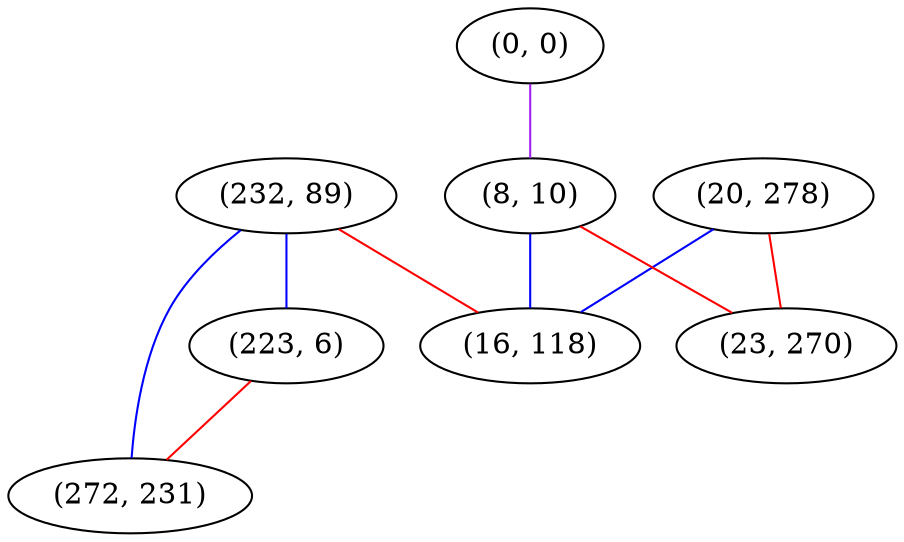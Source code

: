 graph "" {
"(232, 89)";
"(223, 6)";
"(0, 0)";
"(20, 278)";
"(8, 10)";
"(16, 118)";
"(23, 270)";
"(272, 231)";
"(232, 89)" -- "(16, 118)"  [color=red, key=0, weight=1];
"(232, 89)" -- "(223, 6)"  [color=blue, key=0, weight=3];
"(232, 89)" -- "(272, 231)"  [color=blue, key=0, weight=3];
"(223, 6)" -- "(272, 231)"  [color=red, key=0, weight=1];
"(0, 0)" -- "(8, 10)"  [color=purple, key=0, weight=4];
"(20, 278)" -- "(16, 118)"  [color=blue, key=0, weight=3];
"(20, 278)" -- "(23, 270)"  [color=red, key=0, weight=1];
"(8, 10)" -- "(16, 118)"  [color=blue, key=0, weight=3];
"(8, 10)" -- "(23, 270)"  [color=red, key=0, weight=1];
}
